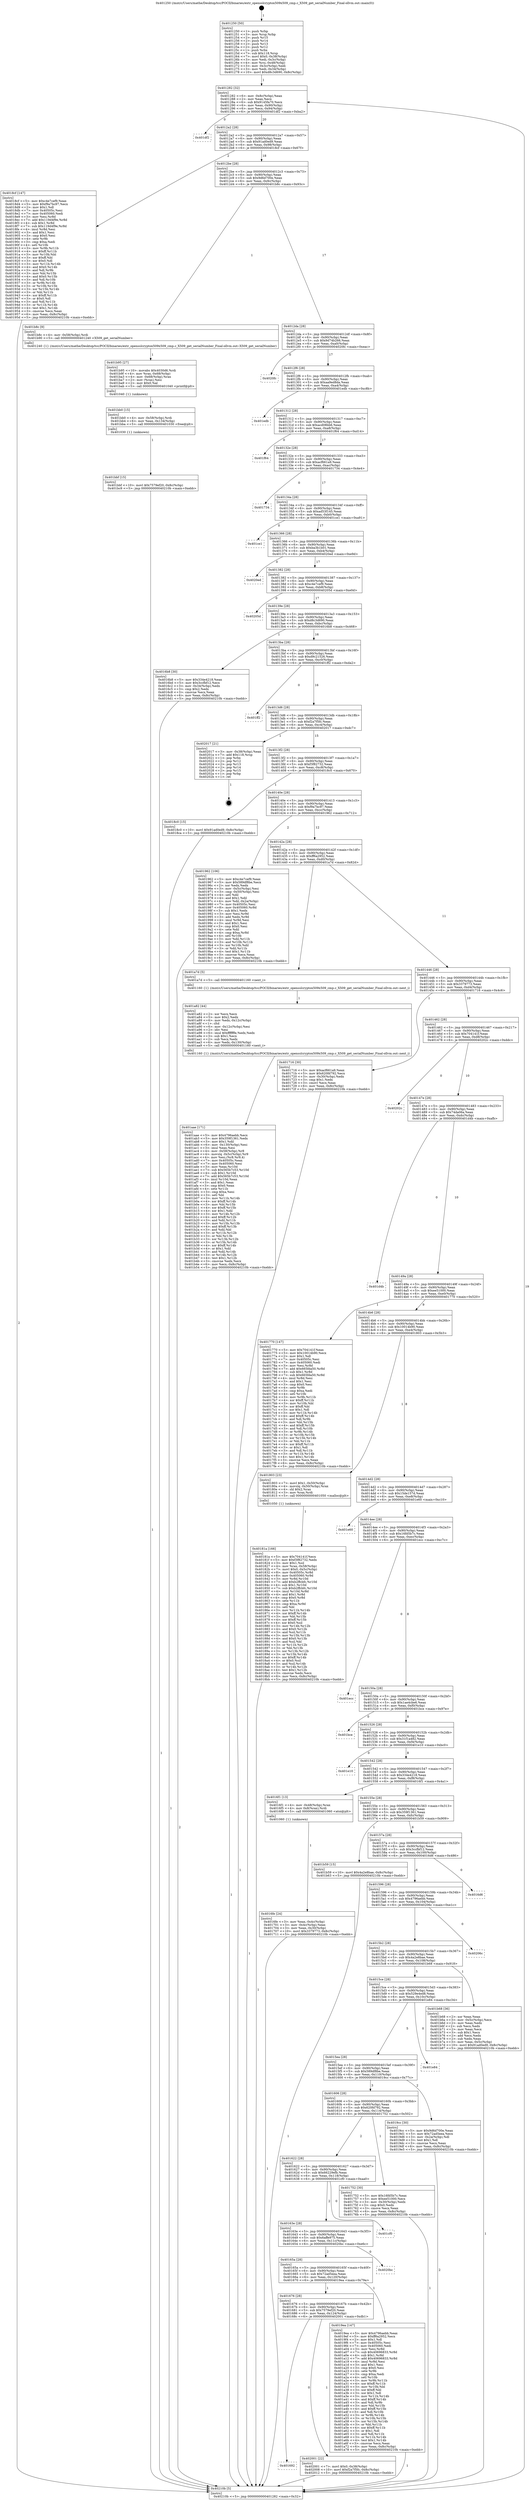digraph "0x401250" {
  label = "0x401250 (/mnt/c/Users/mathe/Desktop/tcc/POCII/binaries/extr_opensslcryptox509x509_cmp.c_X509_get_serialNumber_Final-ollvm.out::main(0))"
  labelloc = "t"
  node[shape=record]

  Entry [label="",width=0.3,height=0.3,shape=circle,fillcolor=black,style=filled]
  "0x401282" [label="{
     0x401282 [32]\l
     | [instrs]\l
     &nbsp;&nbsp;0x401282 \<+6\>: mov -0x8c(%rbp),%eax\l
     &nbsp;&nbsp;0x401288 \<+2\>: mov %eax,%ecx\l
     &nbsp;&nbsp;0x40128a \<+6\>: sub $0x9145fa70,%ecx\l
     &nbsp;&nbsp;0x401290 \<+6\>: mov %eax,-0x90(%rbp)\l
     &nbsp;&nbsp;0x401296 \<+6\>: mov %ecx,-0x94(%rbp)\l
     &nbsp;&nbsp;0x40129c \<+6\>: je 0000000000401df2 \<main+0xba2\>\l
  }"]
  "0x401df2" [label="{
     0x401df2\l
  }", style=dashed]
  "0x4012a2" [label="{
     0x4012a2 [28]\l
     | [instrs]\l
     &nbsp;&nbsp;0x4012a2 \<+5\>: jmp 00000000004012a7 \<main+0x57\>\l
     &nbsp;&nbsp;0x4012a7 \<+6\>: mov -0x90(%rbp),%eax\l
     &nbsp;&nbsp;0x4012ad \<+5\>: sub $0x91ad0ed9,%eax\l
     &nbsp;&nbsp;0x4012b2 \<+6\>: mov %eax,-0x98(%rbp)\l
     &nbsp;&nbsp;0x4012b8 \<+6\>: je 00000000004018cf \<main+0x67f\>\l
  }"]
  Exit [label="",width=0.3,height=0.3,shape=circle,fillcolor=black,style=filled,peripheries=2]
  "0x4018cf" [label="{
     0x4018cf [147]\l
     | [instrs]\l
     &nbsp;&nbsp;0x4018cf \<+5\>: mov $0xc4e7cef9,%eax\l
     &nbsp;&nbsp;0x4018d4 \<+5\>: mov $0xf9a7bc97,%ecx\l
     &nbsp;&nbsp;0x4018d9 \<+2\>: mov $0x1,%dl\l
     &nbsp;&nbsp;0x4018db \<+7\>: mov 0x40505c,%esi\l
     &nbsp;&nbsp;0x4018e2 \<+7\>: mov 0x405060,%edi\l
     &nbsp;&nbsp;0x4018e9 \<+3\>: mov %esi,%r8d\l
     &nbsp;&nbsp;0x4018ec \<+7\>: add $0x119d4f9e,%r8d\l
     &nbsp;&nbsp;0x4018f3 \<+4\>: sub $0x1,%r8d\l
     &nbsp;&nbsp;0x4018f7 \<+7\>: sub $0x119d4f9e,%r8d\l
     &nbsp;&nbsp;0x4018fe \<+4\>: imul %r8d,%esi\l
     &nbsp;&nbsp;0x401902 \<+3\>: and $0x1,%esi\l
     &nbsp;&nbsp;0x401905 \<+3\>: cmp $0x0,%esi\l
     &nbsp;&nbsp;0x401908 \<+4\>: sete %r9b\l
     &nbsp;&nbsp;0x40190c \<+3\>: cmp $0xa,%edi\l
     &nbsp;&nbsp;0x40190f \<+4\>: setl %r10b\l
     &nbsp;&nbsp;0x401913 \<+3\>: mov %r9b,%r11b\l
     &nbsp;&nbsp;0x401916 \<+4\>: xor $0xff,%r11b\l
     &nbsp;&nbsp;0x40191a \<+3\>: mov %r10b,%bl\l
     &nbsp;&nbsp;0x40191d \<+3\>: xor $0xff,%bl\l
     &nbsp;&nbsp;0x401920 \<+3\>: xor $0x0,%dl\l
     &nbsp;&nbsp;0x401923 \<+3\>: mov %r11b,%r14b\l
     &nbsp;&nbsp;0x401926 \<+4\>: and $0x0,%r14b\l
     &nbsp;&nbsp;0x40192a \<+3\>: and %dl,%r9b\l
     &nbsp;&nbsp;0x40192d \<+3\>: mov %bl,%r15b\l
     &nbsp;&nbsp;0x401930 \<+4\>: and $0x0,%r15b\l
     &nbsp;&nbsp;0x401934 \<+3\>: and %dl,%r10b\l
     &nbsp;&nbsp;0x401937 \<+3\>: or %r9b,%r14b\l
     &nbsp;&nbsp;0x40193a \<+3\>: or %r10b,%r15b\l
     &nbsp;&nbsp;0x40193d \<+3\>: xor %r15b,%r14b\l
     &nbsp;&nbsp;0x401940 \<+3\>: or %bl,%r11b\l
     &nbsp;&nbsp;0x401943 \<+4\>: xor $0xff,%r11b\l
     &nbsp;&nbsp;0x401947 \<+3\>: or $0x0,%dl\l
     &nbsp;&nbsp;0x40194a \<+3\>: and %dl,%r11b\l
     &nbsp;&nbsp;0x40194d \<+3\>: or %r11b,%r14b\l
     &nbsp;&nbsp;0x401950 \<+4\>: test $0x1,%r14b\l
     &nbsp;&nbsp;0x401954 \<+3\>: cmovne %ecx,%eax\l
     &nbsp;&nbsp;0x401957 \<+6\>: mov %eax,-0x8c(%rbp)\l
     &nbsp;&nbsp;0x40195d \<+5\>: jmp 000000000040210b \<main+0xebb\>\l
  }"]
  "0x4012be" [label="{
     0x4012be [28]\l
     | [instrs]\l
     &nbsp;&nbsp;0x4012be \<+5\>: jmp 00000000004012c3 \<main+0x73\>\l
     &nbsp;&nbsp;0x4012c3 \<+6\>: mov -0x90(%rbp),%eax\l
     &nbsp;&nbsp;0x4012c9 \<+5\>: sub $0x9d6d700e,%eax\l
     &nbsp;&nbsp;0x4012ce \<+6\>: mov %eax,-0x9c(%rbp)\l
     &nbsp;&nbsp;0x4012d4 \<+6\>: je 0000000000401b8c \<main+0x93c\>\l
  }"]
  "0x401692" [label="{
     0x401692\l
  }", style=dashed]
  "0x401b8c" [label="{
     0x401b8c [9]\l
     | [instrs]\l
     &nbsp;&nbsp;0x401b8c \<+4\>: mov -0x58(%rbp),%rdi\l
     &nbsp;&nbsp;0x401b90 \<+5\>: call 0000000000401240 \<X509_get_serialNumber\>\l
     | [calls]\l
     &nbsp;&nbsp;0x401240 \{1\} (/mnt/c/Users/mathe/Desktop/tcc/POCII/binaries/extr_opensslcryptox509x509_cmp.c_X509_get_serialNumber_Final-ollvm.out::X509_get_serialNumber)\l
  }"]
  "0x4012da" [label="{
     0x4012da [28]\l
     | [instrs]\l
     &nbsp;&nbsp;0x4012da \<+5\>: jmp 00000000004012df \<main+0x8f\>\l
     &nbsp;&nbsp;0x4012df \<+6\>: mov -0x90(%rbp),%eax\l
     &nbsp;&nbsp;0x4012e5 \<+5\>: sub $0x9d74b266,%eax\l
     &nbsp;&nbsp;0x4012ea \<+6\>: mov %eax,-0xa0(%rbp)\l
     &nbsp;&nbsp;0x4012f0 \<+6\>: je 00000000004020fc \<main+0xeac\>\l
  }"]
  "0x402001" [label="{
     0x402001 [22]\l
     | [instrs]\l
     &nbsp;&nbsp;0x402001 \<+7\>: movl $0x0,-0x38(%rbp)\l
     &nbsp;&nbsp;0x402008 \<+10\>: movl $0xf2a7f5fc,-0x8c(%rbp)\l
     &nbsp;&nbsp;0x402012 \<+5\>: jmp 000000000040210b \<main+0xebb\>\l
  }"]
  "0x4020fc" [label="{
     0x4020fc\l
  }", style=dashed]
  "0x4012f6" [label="{
     0x4012f6 [28]\l
     | [instrs]\l
     &nbsp;&nbsp;0x4012f6 \<+5\>: jmp 00000000004012fb \<main+0xab\>\l
     &nbsp;&nbsp;0x4012fb \<+6\>: mov -0x90(%rbp),%eax\l
     &nbsp;&nbsp;0x401301 \<+5\>: sub $0xaa9ed8da,%eax\l
     &nbsp;&nbsp;0x401306 \<+6\>: mov %eax,-0xa4(%rbp)\l
     &nbsp;&nbsp;0x40130c \<+6\>: je 0000000000401edb \<main+0xc8b\>\l
  }"]
  "0x401bbf" [label="{
     0x401bbf [15]\l
     | [instrs]\l
     &nbsp;&nbsp;0x401bbf \<+10\>: movl $0x7579ef20,-0x8c(%rbp)\l
     &nbsp;&nbsp;0x401bc9 \<+5\>: jmp 000000000040210b \<main+0xebb\>\l
  }"]
  "0x401edb" [label="{
     0x401edb\l
  }", style=dashed]
  "0x401312" [label="{
     0x401312 [28]\l
     | [instrs]\l
     &nbsp;&nbsp;0x401312 \<+5\>: jmp 0000000000401317 \<main+0xc7\>\l
     &nbsp;&nbsp;0x401317 \<+6\>: mov -0x90(%rbp),%eax\l
     &nbsp;&nbsp;0x40131d \<+5\>: sub $0xacd08bb6,%eax\l
     &nbsp;&nbsp;0x401322 \<+6\>: mov %eax,-0xa8(%rbp)\l
     &nbsp;&nbsp;0x401328 \<+6\>: je 0000000000401f64 \<main+0xd14\>\l
  }"]
  "0x401bb0" [label="{
     0x401bb0 [15]\l
     | [instrs]\l
     &nbsp;&nbsp;0x401bb0 \<+4\>: mov -0x58(%rbp),%rdi\l
     &nbsp;&nbsp;0x401bb4 \<+6\>: mov %eax,-0x134(%rbp)\l
     &nbsp;&nbsp;0x401bba \<+5\>: call 0000000000401030 \<free@plt\>\l
     | [calls]\l
     &nbsp;&nbsp;0x401030 \{1\} (unknown)\l
  }"]
  "0x401f64" [label="{
     0x401f64\l
  }", style=dashed]
  "0x40132e" [label="{
     0x40132e [28]\l
     | [instrs]\l
     &nbsp;&nbsp;0x40132e \<+5\>: jmp 0000000000401333 \<main+0xe3\>\l
     &nbsp;&nbsp;0x401333 \<+6\>: mov -0x90(%rbp),%eax\l
     &nbsp;&nbsp;0x401339 \<+5\>: sub $0xacf661a9,%eax\l
     &nbsp;&nbsp;0x40133e \<+6\>: mov %eax,-0xac(%rbp)\l
     &nbsp;&nbsp;0x401344 \<+6\>: je 0000000000401734 \<main+0x4e4\>\l
  }"]
  "0x401b95" [label="{
     0x401b95 [27]\l
     | [instrs]\l
     &nbsp;&nbsp;0x401b95 \<+10\>: movabs $0x4030d6,%rdi\l
     &nbsp;&nbsp;0x401b9f \<+4\>: mov %rax,-0x68(%rbp)\l
     &nbsp;&nbsp;0x401ba3 \<+4\>: mov -0x68(%rbp),%rax\l
     &nbsp;&nbsp;0x401ba7 \<+2\>: mov (%rax),%esi\l
     &nbsp;&nbsp;0x401ba9 \<+2\>: mov $0x0,%al\l
     &nbsp;&nbsp;0x401bab \<+5\>: call 0000000000401040 \<printf@plt\>\l
     | [calls]\l
     &nbsp;&nbsp;0x401040 \{1\} (unknown)\l
  }"]
  "0x401734" [label="{
     0x401734\l
  }", style=dashed]
  "0x40134a" [label="{
     0x40134a [28]\l
     | [instrs]\l
     &nbsp;&nbsp;0x40134a \<+5\>: jmp 000000000040134f \<main+0xff\>\l
     &nbsp;&nbsp;0x40134f \<+6\>: mov -0x90(%rbp),%eax\l
     &nbsp;&nbsp;0x401355 \<+5\>: sub $0xad53f145,%eax\l
     &nbsp;&nbsp;0x40135a \<+6\>: mov %eax,-0xb0(%rbp)\l
     &nbsp;&nbsp;0x401360 \<+6\>: je 0000000000401ce1 \<main+0xa91\>\l
  }"]
  "0x401aae" [label="{
     0x401aae [171]\l
     | [instrs]\l
     &nbsp;&nbsp;0x401aae \<+5\>: mov $0x4796aebb,%ecx\l
     &nbsp;&nbsp;0x401ab3 \<+5\>: mov $0x359f1361,%edx\l
     &nbsp;&nbsp;0x401ab8 \<+3\>: mov $0x1,%dil\l
     &nbsp;&nbsp;0x401abb \<+6\>: mov -0x130(%rbp),%esi\l
     &nbsp;&nbsp;0x401ac1 \<+3\>: imul %eax,%esi\l
     &nbsp;&nbsp;0x401ac4 \<+4\>: mov -0x58(%rbp),%r8\l
     &nbsp;&nbsp;0x401ac8 \<+4\>: movslq -0x5c(%rbp),%r9\l
     &nbsp;&nbsp;0x401acc \<+4\>: mov %esi,(%r8,%r9,4)\l
     &nbsp;&nbsp;0x401ad0 \<+7\>: mov 0x40505c,%eax\l
     &nbsp;&nbsp;0x401ad7 \<+7\>: mov 0x405060,%esi\l
     &nbsp;&nbsp;0x401ade \<+3\>: mov %eax,%r10d\l
     &nbsp;&nbsp;0x401ae1 \<+7\>: sub $0x565b7c53,%r10d\l
     &nbsp;&nbsp;0x401ae8 \<+4\>: sub $0x1,%r10d\l
     &nbsp;&nbsp;0x401aec \<+7\>: add $0x565b7c53,%r10d\l
     &nbsp;&nbsp;0x401af3 \<+4\>: imul %r10d,%eax\l
     &nbsp;&nbsp;0x401af7 \<+3\>: and $0x1,%eax\l
     &nbsp;&nbsp;0x401afa \<+3\>: cmp $0x0,%eax\l
     &nbsp;&nbsp;0x401afd \<+4\>: sete %r11b\l
     &nbsp;&nbsp;0x401b01 \<+3\>: cmp $0xa,%esi\l
     &nbsp;&nbsp;0x401b04 \<+3\>: setl %bl\l
     &nbsp;&nbsp;0x401b07 \<+3\>: mov %r11b,%r14b\l
     &nbsp;&nbsp;0x401b0a \<+4\>: xor $0xff,%r14b\l
     &nbsp;&nbsp;0x401b0e \<+3\>: mov %bl,%r15b\l
     &nbsp;&nbsp;0x401b11 \<+4\>: xor $0xff,%r15b\l
     &nbsp;&nbsp;0x401b15 \<+4\>: xor $0x1,%dil\l
     &nbsp;&nbsp;0x401b19 \<+3\>: mov %r14b,%r12b\l
     &nbsp;&nbsp;0x401b1c \<+4\>: and $0xff,%r12b\l
     &nbsp;&nbsp;0x401b20 \<+3\>: and %dil,%r11b\l
     &nbsp;&nbsp;0x401b23 \<+3\>: mov %r15b,%r13b\l
     &nbsp;&nbsp;0x401b26 \<+4\>: and $0xff,%r13b\l
     &nbsp;&nbsp;0x401b2a \<+3\>: and %dil,%bl\l
     &nbsp;&nbsp;0x401b2d \<+3\>: or %r11b,%r12b\l
     &nbsp;&nbsp;0x401b30 \<+3\>: or %bl,%r13b\l
     &nbsp;&nbsp;0x401b33 \<+3\>: xor %r13b,%r12b\l
     &nbsp;&nbsp;0x401b36 \<+3\>: or %r15b,%r14b\l
     &nbsp;&nbsp;0x401b39 \<+4\>: xor $0xff,%r14b\l
     &nbsp;&nbsp;0x401b3d \<+4\>: or $0x1,%dil\l
     &nbsp;&nbsp;0x401b41 \<+3\>: and %dil,%r14b\l
     &nbsp;&nbsp;0x401b44 \<+3\>: or %r14b,%r12b\l
     &nbsp;&nbsp;0x401b47 \<+4\>: test $0x1,%r12b\l
     &nbsp;&nbsp;0x401b4b \<+3\>: cmovne %edx,%ecx\l
     &nbsp;&nbsp;0x401b4e \<+6\>: mov %ecx,-0x8c(%rbp)\l
     &nbsp;&nbsp;0x401b54 \<+5\>: jmp 000000000040210b \<main+0xebb\>\l
  }"]
  "0x401ce1" [label="{
     0x401ce1\l
  }", style=dashed]
  "0x401366" [label="{
     0x401366 [28]\l
     | [instrs]\l
     &nbsp;&nbsp;0x401366 \<+5\>: jmp 000000000040136b \<main+0x11b\>\l
     &nbsp;&nbsp;0x40136b \<+6\>: mov -0x90(%rbp),%eax\l
     &nbsp;&nbsp;0x401371 \<+5\>: sub $0xba3b1b01,%eax\l
     &nbsp;&nbsp;0x401376 \<+6\>: mov %eax,-0xb4(%rbp)\l
     &nbsp;&nbsp;0x40137c \<+6\>: je 00000000004020ed \<main+0xe9d\>\l
  }"]
  "0x401a82" [label="{
     0x401a82 [44]\l
     | [instrs]\l
     &nbsp;&nbsp;0x401a82 \<+2\>: xor %ecx,%ecx\l
     &nbsp;&nbsp;0x401a84 \<+5\>: mov $0x2,%edx\l
     &nbsp;&nbsp;0x401a89 \<+6\>: mov %edx,-0x12c(%rbp)\l
     &nbsp;&nbsp;0x401a8f \<+1\>: cltd\l
     &nbsp;&nbsp;0x401a90 \<+6\>: mov -0x12c(%rbp),%esi\l
     &nbsp;&nbsp;0x401a96 \<+2\>: idiv %esi\l
     &nbsp;&nbsp;0x401a98 \<+6\>: imul $0xfffffffe,%edx,%edx\l
     &nbsp;&nbsp;0x401a9e \<+3\>: sub $0x1,%ecx\l
     &nbsp;&nbsp;0x401aa1 \<+2\>: sub %ecx,%edx\l
     &nbsp;&nbsp;0x401aa3 \<+6\>: mov %edx,-0x130(%rbp)\l
     &nbsp;&nbsp;0x401aa9 \<+5\>: call 0000000000401160 \<next_i\>\l
     | [calls]\l
     &nbsp;&nbsp;0x401160 \{1\} (/mnt/c/Users/mathe/Desktop/tcc/POCII/binaries/extr_opensslcryptox509x509_cmp.c_X509_get_serialNumber_Final-ollvm.out::next_i)\l
  }"]
  "0x4020ed" [label="{
     0x4020ed\l
  }", style=dashed]
  "0x401382" [label="{
     0x401382 [28]\l
     | [instrs]\l
     &nbsp;&nbsp;0x401382 \<+5\>: jmp 0000000000401387 \<main+0x137\>\l
     &nbsp;&nbsp;0x401387 \<+6\>: mov -0x90(%rbp),%eax\l
     &nbsp;&nbsp;0x40138d \<+5\>: sub $0xc4e7cef9,%eax\l
     &nbsp;&nbsp;0x401392 \<+6\>: mov %eax,-0xb8(%rbp)\l
     &nbsp;&nbsp;0x401398 \<+6\>: je 000000000040205d \<main+0xe0d\>\l
  }"]
  "0x401676" [label="{
     0x401676 [28]\l
     | [instrs]\l
     &nbsp;&nbsp;0x401676 \<+5\>: jmp 000000000040167b \<main+0x42b\>\l
     &nbsp;&nbsp;0x40167b \<+6\>: mov -0x90(%rbp),%eax\l
     &nbsp;&nbsp;0x401681 \<+5\>: sub $0x7579ef20,%eax\l
     &nbsp;&nbsp;0x401686 \<+6\>: mov %eax,-0x124(%rbp)\l
     &nbsp;&nbsp;0x40168c \<+6\>: je 0000000000402001 \<main+0xdb1\>\l
  }"]
  "0x40205d" [label="{
     0x40205d\l
  }", style=dashed]
  "0x40139e" [label="{
     0x40139e [28]\l
     | [instrs]\l
     &nbsp;&nbsp;0x40139e \<+5\>: jmp 00000000004013a3 \<main+0x153\>\l
     &nbsp;&nbsp;0x4013a3 \<+6\>: mov -0x90(%rbp),%eax\l
     &nbsp;&nbsp;0x4013a9 \<+5\>: sub $0xd8c3d690,%eax\l
     &nbsp;&nbsp;0x4013ae \<+6\>: mov %eax,-0xbc(%rbp)\l
     &nbsp;&nbsp;0x4013b4 \<+6\>: je 00000000004016b8 \<main+0x468\>\l
  }"]
  "0x4019ea" [label="{
     0x4019ea [147]\l
     | [instrs]\l
     &nbsp;&nbsp;0x4019ea \<+5\>: mov $0x4796aebb,%eax\l
     &nbsp;&nbsp;0x4019ef \<+5\>: mov $0xff6a2952,%ecx\l
     &nbsp;&nbsp;0x4019f4 \<+2\>: mov $0x1,%dl\l
     &nbsp;&nbsp;0x4019f6 \<+7\>: mov 0x40505c,%esi\l
     &nbsp;&nbsp;0x4019fd \<+7\>: mov 0x405060,%edi\l
     &nbsp;&nbsp;0x401a04 \<+3\>: mov %esi,%r8d\l
     &nbsp;&nbsp;0x401a07 \<+7\>: sub $0x40696833,%r8d\l
     &nbsp;&nbsp;0x401a0e \<+4\>: sub $0x1,%r8d\l
     &nbsp;&nbsp;0x401a12 \<+7\>: add $0x40696833,%r8d\l
     &nbsp;&nbsp;0x401a19 \<+4\>: imul %r8d,%esi\l
     &nbsp;&nbsp;0x401a1d \<+3\>: and $0x1,%esi\l
     &nbsp;&nbsp;0x401a20 \<+3\>: cmp $0x0,%esi\l
     &nbsp;&nbsp;0x401a23 \<+4\>: sete %r9b\l
     &nbsp;&nbsp;0x401a27 \<+3\>: cmp $0xa,%edi\l
     &nbsp;&nbsp;0x401a2a \<+4\>: setl %r10b\l
     &nbsp;&nbsp;0x401a2e \<+3\>: mov %r9b,%r11b\l
     &nbsp;&nbsp;0x401a31 \<+4\>: xor $0xff,%r11b\l
     &nbsp;&nbsp;0x401a35 \<+3\>: mov %r10b,%bl\l
     &nbsp;&nbsp;0x401a38 \<+3\>: xor $0xff,%bl\l
     &nbsp;&nbsp;0x401a3b \<+3\>: xor $0x1,%dl\l
     &nbsp;&nbsp;0x401a3e \<+3\>: mov %r11b,%r14b\l
     &nbsp;&nbsp;0x401a41 \<+4\>: and $0xff,%r14b\l
     &nbsp;&nbsp;0x401a45 \<+3\>: and %dl,%r9b\l
     &nbsp;&nbsp;0x401a48 \<+3\>: mov %bl,%r15b\l
     &nbsp;&nbsp;0x401a4b \<+4\>: and $0xff,%r15b\l
     &nbsp;&nbsp;0x401a4f \<+3\>: and %dl,%r10b\l
     &nbsp;&nbsp;0x401a52 \<+3\>: or %r9b,%r14b\l
     &nbsp;&nbsp;0x401a55 \<+3\>: or %r10b,%r15b\l
     &nbsp;&nbsp;0x401a58 \<+3\>: xor %r15b,%r14b\l
     &nbsp;&nbsp;0x401a5b \<+3\>: or %bl,%r11b\l
     &nbsp;&nbsp;0x401a5e \<+4\>: xor $0xff,%r11b\l
     &nbsp;&nbsp;0x401a62 \<+3\>: or $0x1,%dl\l
     &nbsp;&nbsp;0x401a65 \<+3\>: and %dl,%r11b\l
     &nbsp;&nbsp;0x401a68 \<+3\>: or %r11b,%r14b\l
     &nbsp;&nbsp;0x401a6b \<+4\>: test $0x1,%r14b\l
     &nbsp;&nbsp;0x401a6f \<+3\>: cmovne %ecx,%eax\l
     &nbsp;&nbsp;0x401a72 \<+6\>: mov %eax,-0x8c(%rbp)\l
     &nbsp;&nbsp;0x401a78 \<+5\>: jmp 000000000040210b \<main+0xebb\>\l
  }"]
  "0x4016b8" [label="{
     0x4016b8 [30]\l
     | [instrs]\l
     &nbsp;&nbsp;0x4016b8 \<+5\>: mov $0x334e4218,%eax\l
     &nbsp;&nbsp;0x4016bd \<+5\>: mov $0x3ccfbf12,%ecx\l
     &nbsp;&nbsp;0x4016c2 \<+3\>: mov -0x34(%rbp),%edx\l
     &nbsp;&nbsp;0x4016c5 \<+3\>: cmp $0x2,%edx\l
     &nbsp;&nbsp;0x4016c8 \<+3\>: cmovne %ecx,%eax\l
     &nbsp;&nbsp;0x4016cb \<+6\>: mov %eax,-0x8c(%rbp)\l
     &nbsp;&nbsp;0x4016d1 \<+5\>: jmp 000000000040210b \<main+0xebb\>\l
  }"]
  "0x4013ba" [label="{
     0x4013ba [28]\l
     | [instrs]\l
     &nbsp;&nbsp;0x4013ba \<+5\>: jmp 00000000004013bf \<main+0x16f\>\l
     &nbsp;&nbsp;0x4013bf \<+6\>: mov -0x90(%rbp),%eax\l
     &nbsp;&nbsp;0x4013c5 \<+5\>: sub $0xd9c21526,%eax\l
     &nbsp;&nbsp;0x4013ca \<+6\>: mov %eax,-0xc0(%rbp)\l
     &nbsp;&nbsp;0x4013d0 \<+6\>: je 0000000000401ff2 \<main+0xda2\>\l
  }"]
  "0x40210b" [label="{
     0x40210b [5]\l
     | [instrs]\l
     &nbsp;&nbsp;0x40210b \<+5\>: jmp 0000000000401282 \<main+0x32\>\l
  }"]
  "0x401250" [label="{
     0x401250 [50]\l
     | [instrs]\l
     &nbsp;&nbsp;0x401250 \<+1\>: push %rbp\l
     &nbsp;&nbsp;0x401251 \<+3\>: mov %rsp,%rbp\l
     &nbsp;&nbsp;0x401254 \<+2\>: push %r15\l
     &nbsp;&nbsp;0x401256 \<+2\>: push %r14\l
     &nbsp;&nbsp;0x401258 \<+2\>: push %r13\l
     &nbsp;&nbsp;0x40125a \<+2\>: push %r12\l
     &nbsp;&nbsp;0x40125c \<+1\>: push %rbx\l
     &nbsp;&nbsp;0x40125d \<+7\>: sub $0x118,%rsp\l
     &nbsp;&nbsp;0x401264 \<+7\>: movl $0x0,-0x38(%rbp)\l
     &nbsp;&nbsp;0x40126b \<+3\>: mov %edi,-0x3c(%rbp)\l
     &nbsp;&nbsp;0x40126e \<+4\>: mov %rsi,-0x48(%rbp)\l
     &nbsp;&nbsp;0x401272 \<+3\>: mov -0x3c(%rbp),%edi\l
     &nbsp;&nbsp;0x401275 \<+3\>: mov %edi,-0x34(%rbp)\l
     &nbsp;&nbsp;0x401278 \<+10\>: movl $0xd8c3d690,-0x8c(%rbp)\l
  }"]
  "0x40165a" [label="{
     0x40165a [28]\l
     | [instrs]\l
     &nbsp;&nbsp;0x40165a \<+5\>: jmp 000000000040165f \<main+0x40f\>\l
     &nbsp;&nbsp;0x40165f \<+6\>: mov -0x90(%rbp),%eax\l
     &nbsp;&nbsp;0x401665 \<+5\>: sub $0x72ad5eea,%eax\l
     &nbsp;&nbsp;0x40166a \<+6\>: mov %eax,-0x120(%rbp)\l
     &nbsp;&nbsp;0x401670 \<+6\>: je 00000000004019ea \<main+0x79a\>\l
  }"]
  "0x401ff2" [label="{
     0x401ff2\l
  }", style=dashed]
  "0x4013d6" [label="{
     0x4013d6 [28]\l
     | [instrs]\l
     &nbsp;&nbsp;0x4013d6 \<+5\>: jmp 00000000004013db \<main+0x18b\>\l
     &nbsp;&nbsp;0x4013db \<+6\>: mov -0x90(%rbp),%eax\l
     &nbsp;&nbsp;0x4013e1 \<+5\>: sub $0xf2a7f5fc,%eax\l
     &nbsp;&nbsp;0x4013e6 \<+6\>: mov %eax,-0xc4(%rbp)\l
     &nbsp;&nbsp;0x4013ec \<+6\>: je 0000000000402017 \<main+0xdc7\>\l
  }"]
  "0x4020bc" [label="{
     0x4020bc\l
  }", style=dashed]
  "0x402017" [label="{
     0x402017 [21]\l
     | [instrs]\l
     &nbsp;&nbsp;0x402017 \<+3\>: mov -0x38(%rbp),%eax\l
     &nbsp;&nbsp;0x40201a \<+7\>: add $0x118,%rsp\l
     &nbsp;&nbsp;0x402021 \<+1\>: pop %rbx\l
     &nbsp;&nbsp;0x402022 \<+2\>: pop %r12\l
     &nbsp;&nbsp;0x402024 \<+2\>: pop %r13\l
     &nbsp;&nbsp;0x402026 \<+2\>: pop %r14\l
     &nbsp;&nbsp;0x402028 \<+2\>: pop %r15\l
     &nbsp;&nbsp;0x40202a \<+1\>: pop %rbp\l
     &nbsp;&nbsp;0x40202b \<+1\>: ret\l
  }"]
  "0x4013f2" [label="{
     0x4013f2 [28]\l
     | [instrs]\l
     &nbsp;&nbsp;0x4013f2 \<+5\>: jmp 00000000004013f7 \<main+0x1a7\>\l
     &nbsp;&nbsp;0x4013f7 \<+6\>: mov -0x90(%rbp),%eax\l
     &nbsp;&nbsp;0x4013fd \<+5\>: sub $0xf3f82732,%eax\l
     &nbsp;&nbsp;0x401402 \<+6\>: mov %eax,-0xc8(%rbp)\l
     &nbsp;&nbsp;0x401408 \<+6\>: je 00000000004018c0 \<main+0x670\>\l
  }"]
  "0x40163e" [label="{
     0x40163e [28]\l
     | [instrs]\l
     &nbsp;&nbsp;0x40163e \<+5\>: jmp 0000000000401643 \<main+0x3f3\>\l
     &nbsp;&nbsp;0x401643 \<+6\>: mov -0x90(%rbp),%eax\l
     &nbsp;&nbsp;0x401649 \<+5\>: sub $0x6affe975,%eax\l
     &nbsp;&nbsp;0x40164e \<+6\>: mov %eax,-0x11c(%rbp)\l
     &nbsp;&nbsp;0x401654 \<+6\>: je 00000000004020bc \<main+0xe6c\>\l
  }"]
  "0x4018c0" [label="{
     0x4018c0 [15]\l
     | [instrs]\l
     &nbsp;&nbsp;0x4018c0 \<+10\>: movl $0x91ad0ed9,-0x8c(%rbp)\l
     &nbsp;&nbsp;0x4018ca \<+5\>: jmp 000000000040210b \<main+0xebb\>\l
  }"]
  "0x40140e" [label="{
     0x40140e [28]\l
     | [instrs]\l
     &nbsp;&nbsp;0x40140e \<+5\>: jmp 0000000000401413 \<main+0x1c3\>\l
     &nbsp;&nbsp;0x401413 \<+6\>: mov -0x90(%rbp),%eax\l
     &nbsp;&nbsp;0x401419 \<+5\>: sub $0xf9a7bc97,%eax\l
     &nbsp;&nbsp;0x40141e \<+6\>: mov %eax,-0xcc(%rbp)\l
     &nbsp;&nbsp;0x401424 \<+6\>: je 0000000000401962 \<main+0x712\>\l
  }"]
  "0x401cf0" [label="{
     0x401cf0\l
  }", style=dashed]
  "0x401962" [label="{
     0x401962 [106]\l
     | [instrs]\l
     &nbsp;&nbsp;0x401962 \<+5\>: mov $0xc4e7cef9,%eax\l
     &nbsp;&nbsp;0x401967 \<+5\>: mov $0x589df8be,%ecx\l
     &nbsp;&nbsp;0x40196c \<+2\>: xor %edx,%edx\l
     &nbsp;&nbsp;0x40196e \<+3\>: mov -0x5c(%rbp),%esi\l
     &nbsp;&nbsp;0x401971 \<+3\>: cmp -0x50(%rbp),%esi\l
     &nbsp;&nbsp;0x401974 \<+4\>: setl %dil\l
     &nbsp;&nbsp;0x401978 \<+4\>: and $0x1,%dil\l
     &nbsp;&nbsp;0x40197c \<+4\>: mov %dil,-0x2a(%rbp)\l
     &nbsp;&nbsp;0x401980 \<+7\>: mov 0x40505c,%esi\l
     &nbsp;&nbsp;0x401987 \<+8\>: mov 0x405060,%r8d\l
     &nbsp;&nbsp;0x40198f \<+3\>: sub $0x1,%edx\l
     &nbsp;&nbsp;0x401992 \<+3\>: mov %esi,%r9d\l
     &nbsp;&nbsp;0x401995 \<+3\>: add %edx,%r9d\l
     &nbsp;&nbsp;0x401998 \<+4\>: imul %r9d,%esi\l
     &nbsp;&nbsp;0x40199c \<+3\>: and $0x1,%esi\l
     &nbsp;&nbsp;0x40199f \<+3\>: cmp $0x0,%esi\l
     &nbsp;&nbsp;0x4019a2 \<+4\>: sete %dil\l
     &nbsp;&nbsp;0x4019a6 \<+4\>: cmp $0xa,%r8d\l
     &nbsp;&nbsp;0x4019aa \<+4\>: setl %r10b\l
     &nbsp;&nbsp;0x4019ae \<+3\>: mov %dil,%r11b\l
     &nbsp;&nbsp;0x4019b1 \<+3\>: and %r10b,%r11b\l
     &nbsp;&nbsp;0x4019b4 \<+3\>: xor %r10b,%dil\l
     &nbsp;&nbsp;0x4019b7 \<+3\>: or %dil,%r11b\l
     &nbsp;&nbsp;0x4019ba \<+4\>: test $0x1,%r11b\l
     &nbsp;&nbsp;0x4019be \<+3\>: cmovne %ecx,%eax\l
     &nbsp;&nbsp;0x4019c1 \<+6\>: mov %eax,-0x8c(%rbp)\l
     &nbsp;&nbsp;0x4019c7 \<+5\>: jmp 000000000040210b \<main+0xebb\>\l
  }"]
  "0x40142a" [label="{
     0x40142a [28]\l
     | [instrs]\l
     &nbsp;&nbsp;0x40142a \<+5\>: jmp 000000000040142f \<main+0x1df\>\l
     &nbsp;&nbsp;0x40142f \<+6\>: mov -0x90(%rbp),%eax\l
     &nbsp;&nbsp;0x401435 \<+5\>: sub $0xff6a2952,%eax\l
     &nbsp;&nbsp;0x40143a \<+6\>: mov %eax,-0xd0(%rbp)\l
     &nbsp;&nbsp;0x401440 \<+6\>: je 0000000000401a7d \<main+0x82d\>\l
  }"]
  "0x40181a" [label="{
     0x40181a [166]\l
     | [instrs]\l
     &nbsp;&nbsp;0x40181a \<+5\>: mov $0x704141f,%ecx\l
     &nbsp;&nbsp;0x40181f \<+5\>: mov $0xf3f82732,%edx\l
     &nbsp;&nbsp;0x401824 \<+3\>: mov $0x1,%sil\l
     &nbsp;&nbsp;0x401827 \<+4\>: mov %rax,-0x58(%rbp)\l
     &nbsp;&nbsp;0x40182b \<+7\>: movl $0x0,-0x5c(%rbp)\l
     &nbsp;&nbsp;0x401832 \<+8\>: mov 0x40505c,%r8d\l
     &nbsp;&nbsp;0x40183a \<+8\>: mov 0x405060,%r9d\l
     &nbsp;&nbsp;0x401842 \<+3\>: mov %r8d,%r10d\l
     &nbsp;&nbsp;0x401845 \<+7\>: add $0xb2ffcbfc,%r10d\l
     &nbsp;&nbsp;0x40184c \<+4\>: sub $0x1,%r10d\l
     &nbsp;&nbsp;0x401850 \<+7\>: sub $0xb2ffcbfc,%r10d\l
     &nbsp;&nbsp;0x401857 \<+4\>: imul %r10d,%r8d\l
     &nbsp;&nbsp;0x40185b \<+4\>: and $0x1,%r8d\l
     &nbsp;&nbsp;0x40185f \<+4\>: cmp $0x0,%r8d\l
     &nbsp;&nbsp;0x401863 \<+4\>: sete %r11b\l
     &nbsp;&nbsp;0x401867 \<+4\>: cmp $0xa,%r9d\l
     &nbsp;&nbsp;0x40186b \<+3\>: setl %bl\l
     &nbsp;&nbsp;0x40186e \<+3\>: mov %r11b,%r14b\l
     &nbsp;&nbsp;0x401871 \<+4\>: xor $0xff,%r14b\l
     &nbsp;&nbsp;0x401875 \<+3\>: mov %bl,%r15b\l
     &nbsp;&nbsp;0x401878 \<+4\>: xor $0xff,%r15b\l
     &nbsp;&nbsp;0x40187c \<+4\>: xor $0x0,%sil\l
     &nbsp;&nbsp;0x401880 \<+3\>: mov %r14b,%r12b\l
     &nbsp;&nbsp;0x401883 \<+4\>: and $0x0,%r12b\l
     &nbsp;&nbsp;0x401887 \<+3\>: and %sil,%r11b\l
     &nbsp;&nbsp;0x40188a \<+3\>: mov %r15b,%r13b\l
     &nbsp;&nbsp;0x40188d \<+4\>: and $0x0,%r13b\l
     &nbsp;&nbsp;0x401891 \<+3\>: and %sil,%bl\l
     &nbsp;&nbsp;0x401894 \<+3\>: or %r11b,%r12b\l
     &nbsp;&nbsp;0x401897 \<+3\>: or %bl,%r13b\l
     &nbsp;&nbsp;0x40189a \<+3\>: xor %r13b,%r12b\l
     &nbsp;&nbsp;0x40189d \<+3\>: or %r15b,%r14b\l
     &nbsp;&nbsp;0x4018a0 \<+4\>: xor $0xff,%r14b\l
     &nbsp;&nbsp;0x4018a4 \<+4\>: or $0x0,%sil\l
     &nbsp;&nbsp;0x4018a8 \<+3\>: and %sil,%r14b\l
     &nbsp;&nbsp;0x4018ab \<+3\>: or %r14b,%r12b\l
     &nbsp;&nbsp;0x4018ae \<+4\>: test $0x1,%r12b\l
     &nbsp;&nbsp;0x4018b2 \<+3\>: cmovne %edx,%ecx\l
     &nbsp;&nbsp;0x4018b5 \<+6\>: mov %ecx,-0x8c(%rbp)\l
     &nbsp;&nbsp;0x4018bb \<+5\>: jmp 000000000040210b \<main+0xebb\>\l
  }"]
  "0x401a7d" [label="{
     0x401a7d [5]\l
     | [instrs]\l
     &nbsp;&nbsp;0x401a7d \<+5\>: call 0000000000401160 \<next_i\>\l
     | [calls]\l
     &nbsp;&nbsp;0x401160 \{1\} (/mnt/c/Users/mathe/Desktop/tcc/POCII/binaries/extr_opensslcryptox509x509_cmp.c_X509_get_serialNumber_Final-ollvm.out::next_i)\l
  }"]
  "0x401446" [label="{
     0x401446 [28]\l
     | [instrs]\l
     &nbsp;&nbsp;0x401446 \<+5\>: jmp 000000000040144b \<main+0x1fb\>\l
     &nbsp;&nbsp;0x40144b \<+6\>: mov -0x90(%rbp),%eax\l
     &nbsp;&nbsp;0x401451 \<+5\>: sub $0x3379773,%eax\l
     &nbsp;&nbsp;0x401456 \<+6\>: mov %eax,-0xd4(%rbp)\l
     &nbsp;&nbsp;0x40145c \<+6\>: je 0000000000401716 \<main+0x4c6\>\l
  }"]
  "0x401622" [label="{
     0x401622 [28]\l
     | [instrs]\l
     &nbsp;&nbsp;0x401622 \<+5\>: jmp 0000000000401627 \<main+0x3d7\>\l
     &nbsp;&nbsp;0x401627 \<+6\>: mov -0x90(%rbp),%eax\l
     &nbsp;&nbsp;0x40162d \<+5\>: sub $0x66229efb,%eax\l
     &nbsp;&nbsp;0x401632 \<+6\>: mov %eax,-0x118(%rbp)\l
     &nbsp;&nbsp;0x401638 \<+6\>: je 0000000000401cf0 \<main+0xaa0\>\l
  }"]
  "0x401716" [label="{
     0x401716 [30]\l
     | [instrs]\l
     &nbsp;&nbsp;0x401716 \<+5\>: mov $0xacf661a9,%eax\l
     &nbsp;&nbsp;0x40171b \<+5\>: mov $0x620fd792,%ecx\l
     &nbsp;&nbsp;0x401720 \<+3\>: mov -0x30(%rbp),%edx\l
     &nbsp;&nbsp;0x401723 \<+3\>: cmp $0x1,%edx\l
     &nbsp;&nbsp;0x401726 \<+3\>: cmovl %ecx,%eax\l
     &nbsp;&nbsp;0x401729 \<+6\>: mov %eax,-0x8c(%rbp)\l
     &nbsp;&nbsp;0x40172f \<+5\>: jmp 000000000040210b \<main+0xebb\>\l
  }"]
  "0x401462" [label="{
     0x401462 [28]\l
     | [instrs]\l
     &nbsp;&nbsp;0x401462 \<+5\>: jmp 0000000000401467 \<main+0x217\>\l
     &nbsp;&nbsp;0x401467 \<+6\>: mov -0x90(%rbp),%eax\l
     &nbsp;&nbsp;0x40146d \<+5\>: sub $0x704141f,%eax\l
     &nbsp;&nbsp;0x401472 \<+6\>: mov %eax,-0xd8(%rbp)\l
     &nbsp;&nbsp;0x401478 \<+6\>: je 000000000040202c \<main+0xddc\>\l
  }"]
  "0x401752" [label="{
     0x401752 [30]\l
     | [instrs]\l
     &nbsp;&nbsp;0x401752 \<+5\>: mov $0x16fd5b7c,%eax\l
     &nbsp;&nbsp;0x401757 \<+5\>: mov $0xee51000,%ecx\l
     &nbsp;&nbsp;0x40175c \<+3\>: mov -0x30(%rbp),%edx\l
     &nbsp;&nbsp;0x40175f \<+3\>: cmp $0x0,%edx\l
     &nbsp;&nbsp;0x401762 \<+3\>: cmove %ecx,%eax\l
     &nbsp;&nbsp;0x401765 \<+6\>: mov %eax,-0x8c(%rbp)\l
     &nbsp;&nbsp;0x40176b \<+5\>: jmp 000000000040210b \<main+0xebb\>\l
  }"]
  "0x40202c" [label="{
     0x40202c\l
  }", style=dashed]
  "0x40147e" [label="{
     0x40147e [28]\l
     | [instrs]\l
     &nbsp;&nbsp;0x40147e \<+5\>: jmp 0000000000401483 \<main+0x233\>\l
     &nbsp;&nbsp;0x401483 \<+6\>: mov -0x90(%rbp),%eax\l
     &nbsp;&nbsp;0x401489 \<+5\>: sub $0x74da06a,%eax\l
     &nbsp;&nbsp;0x40148e \<+6\>: mov %eax,-0xdc(%rbp)\l
     &nbsp;&nbsp;0x401494 \<+6\>: je 0000000000401d4b \<main+0xafb\>\l
  }"]
  "0x401606" [label="{
     0x401606 [28]\l
     | [instrs]\l
     &nbsp;&nbsp;0x401606 \<+5\>: jmp 000000000040160b \<main+0x3bb\>\l
     &nbsp;&nbsp;0x40160b \<+6\>: mov -0x90(%rbp),%eax\l
     &nbsp;&nbsp;0x401611 \<+5\>: sub $0x620fd792,%eax\l
     &nbsp;&nbsp;0x401616 \<+6\>: mov %eax,-0x114(%rbp)\l
     &nbsp;&nbsp;0x40161c \<+6\>: je 0000000000401752 \<main+0x502\>\l
  }"]
  "0x401d4b" [label="{
     0x401d4b\l
  }", style=dashed]
  "0x40149a" [label="{
     0x40149a [28]\l
     | [instrs]\l
     &nbsp;&nbsp;0x40149a \<+5\>: jmp 000000000040149f \<main+0x24f\>\l
     &nbsp;&nbsp;0x40149f \<+6\>: mov -0x90(%rbp),%eax\l
     &nbsp;&nbsp;0x4014a5 \<+5\>: sub $0xee51000,%eax\l
     &nbsp;&nbsp;0x4014aa \<+6\>: mov %eax,-0xe0(%rbp)\l
     &nbsp;&nbsp;0x4014b0 \<+6\>: je 0000000000401770 \<main+0x520\>\l
  }"]
  "0x4019cc" [label="{
     0x4019cc [30]\l
     | [instrs]\l
     &nbsp;&nbsp;0x4019cc \<+5\>: mov $0x9d6d700e,%eax\l
     &nbsp;&nbsp;0x4019d1 \<+5\>: mov $0x72ad5eea,%ecx\l
     &nbsp;&nbsp;0x4019d6 \<+3\>: mov -0x2a(%rbp),%dl\l
     &nbsp;&nbsp;0x4019d9 \<+3\>: test $0x1,%dl\l
     &nbsp;&nbsp;0x4019dc \<+3\>: cmovne %ecx,%eax\l
     &nbsp;&nbsp;0x4019df \<+6\>: mov %eax,-0x8c(%rbp)\l
     &nbsp;&nbsp;0x4019e5 \<+5\>: jmp 000000000040210b \<main+0xebb\>\l
  }"]
  "0x401770" [label="{
     0x401770 [147]\l
     | [instrs]\l
     &nbsp;&nbsp;0x401770 \<+5\>: mov $0x704141f,%eax\l
     &nbsp;&nbsp;0x401775 \<+5\>: mov $0x10014b90,%ecx\l
     &nbsp;&nbsp;0x40177a \<+2\>: mov $0x1,%dl\l
     &nbsp;&nbsp;0x40177c \<+7\>: mov 0x40505c,%esi\l
     &nbsp;&nbsp;0x401783 \<+7\>: mov 0x405060,%edi\l
     &nbsp;&nbsp;0x40178a \<+3\>: mov %esi,%r8d\l
     &nbsp;&nbsp;0x40178d \<+7\>: add $0x665fda50,%r8d\l
     &nbsp;&nbsp;0x401794 \<+4\>: sub $0x1,%r8d\l
     &nbsp;&nbsp;0x401798 \<+7\>: sub $0x665fda50,%r8d\l
     &nbsp;&nbsp;0x40179f \<+4\>: imul %r8d,%esi\l
     &nbsp;&nbsp;0x4017a3 \<+3\>: and $0x1,%esi\l
     &nbsp;&nbsp;0x4017a6 \<+3\>: cmp $0x0,%esi\l
     &nbsp;&nbsp;0x4017a9 \<+4\>: sete %r9b\l
     &nbsp;&nbsp;0x4017ad \<+3\>: cmp $0xa,%edi\l
     &nbsp;&nbsp;0x4017b0 \<+4\>: setl %r10b\l
     &nbsp;&nbsp;0x4017b4 \<+3\>: mov %r9b,%r11b\l
     &nbsp;&nbsp;0x4017b7 \<+4\>: xor $0xff,%r11b\l
     &nbsp;&nbsp;0x4017bb \<+3\>: mov %r10b,%bl\l
     &nbsp;&nbsp;0x4017be \<+3\>: xor $0xff,%bl\l
     &nbsp;&nbsp;0x4017c1 \<+3\>: xor $0x1,%dl\l
     &nbsp;&nbsp;0x4017c4 \<+3\>: mov %r11b,%r14b\l
     &nbsp;&nbsp;0x4017c7 \<+4\>: and $0xff,%r14b\l
     &nbsp;&nbsp;0x4017cb \<+3\>: and %dl,%r9b\l
     &nbsp;&nbsp;0x4017ce \<+3\>: mov %bl,%r15b\l
     &nbsp;&nbsp;0x4017d1 \<+4\>: and $0xff,%r15b\l
     &nbsp;&nbsp;0x4017d5 \<+3\>: and %dl,%r10b\l
     &nbsp;&nbsp;0x4017d8 \<+3\>: or %r9b,%r14b\l
     &nbsp;&nbsp;0x4017db \<+3\>: or %r10b,%r15b\l
     &nbsp;&nbsp;0x4017de \<+3\>: xor %r15b,%r14b\l
     &nbsp;&nbsp;0x4017e1 \<+3\>: or %bl,%r11b\l
     &nbsp;&nbsp;0x4017e4 \<+4\>: xor $0xff,%r11b\l
     &nbsp;&nbsp;0x4017e8 \<+3\>: or $0x1,%dl\l
     &nbsp;&nbsp;0x4017eb \<+3\>: and %dl,%r11b\l
     &nbsp;&nbsp;0x4017ee \<+3\>: or %r11b,%r14b\l
     &nbsp;&nbsp;0x4017f1 \<+4\>: test $0x1,%r14b\l
     &nbsp;&nbsp;0x4017f5 \<+3\>: cmovne %ecx,%eax\l
     &nbsp;&nbsp;0x4017f8 \<+6\>: mov %eax,-0x8c(%rbp)\l
     &nbsp;&nbsp;0x4017fe \<+5\>: jmp 000000000040210b \<main+0xebb\>\l
  }"]
  "0x4014b6" [label="{
     0x4014b6 [28]\l
     | [instrs]\l
     &nbsp;&nbsp;0x4014b6 \<+5\>: jmp 00000000004014bb \<main+0x26b\>\l
     &nbsp;&nbsp;0x4014bb \<+6\>: mov -0x90(%rbp),%eax\l
     &nbsp;&nbsp;0x4014c1 \<+5\>: sub $0x10014b90,%eax\l
     &nbsp;&nbsp;0x4014c6 \<+6\>: mov %eax,-0xe4(%rbp)\l
     &nbsp;&nbsp;0x4014cc \<+6\>: je 0000000000401803 \<main+0x5b3\>\l
  }"]
  "0x4015ea" [label="{
     0x4015ea [28]\l
     | [instrs]\l
     &nbsp;&nbsp;0x4015ea \<+5\>: jmp 00000000004015ef \<main+0x39f\>\l
     &nbsp;&nbsp;0x4015ef \<+6\>: mov -0x90(%rbp),%eax\l
     &nbsp;&nbsp;0x4015f5 \<+5\>: sub $0x589df8be,%eax\l
     &nbsp;&nbsp;0x4015fa \<+6\>: mov %eax,-0x110(%rbp)\l
     &nbsp;&nbsp;0x401600 \<+6\>: je 00000000004019cc \<main+0x77c\>\l
  }"]
  "0x401803" [label="{
     0x401803 [23]\l
     | [instrs]\l
     &nbsp;&nbsp;0x401803 \<+7\>: movl $0x1,-0x50(%rbp)\l
     &nbsp;&nbsp;0x40180a \<+4\>: movslq -0x50(%rbp),%rax\l
     &nbsp;&nbsp;0x40180e \<+4\>: shl $0x2,%rax\l
     &nbsp;&nbsp;0x401812 \<+3\>: mov %rax,%rdi\l
     &nbsp;&nbsp;0x401815 \<+5\>: call 0000000000401050 \<malloc@plt\>\l
     | [calls]\l
     &nbsp;&nbsp;0x401050 \{1\} (unknown)\l
  }"]
  "0x4014d2" [label="{
     0x4014d2 [28]\l
     | [instrs]\l
     &nbsp;&nbsp;0x4014d2 \<+5\>: jmp 00000000004014d7 \<main+0x287\>\l
     &nbsp;&nbsp;0x4014d7 \<+6\>: mov -0x90(%rbp),%eax\l
     &nbsp;&nbsp;0x4014dd \<+5\>: sub $0x15de157d,%eax\l
     &nbsp;&nbsp;0x4014e2 \<+6\>: mov %eax,-0xe8(%rbp)\l
     &nbsp;&nbsp;0x4014e8 \<+6\>: je 0000000000401e60 \<main+0xc10\>\l
  }"]
  "0x401e84" [label="{
     0x401e84\l
  }", style=dashed]
  "0x401e60" [label="{
     0x401e60\l
  }", style=dashed]
  "0x4014ee" [label="{
     0x4014ee [28]\l
     | [instrs]\l
     &nbsp;&nbsp;0x4014ee \<+5\>: jmp 00000000004014f3 \<main+0x2a3\>\l
     &nbsp;&nbsp;0x4014f3 \<+6\>: mov -0x90(%rbp),%eax\l
     &nbsp;&nbsp;0x4014f9 \<+5\>: sub $0x16fd5b7c,%eax\l
     &nbsp;&nbsp;0x4014fe \<+6\>: mov %eax,-0xec(%rbp)\l
     &nbsp;&nbsp;0x401504 \<+6\>: je 0000000000401ecc \<main+0xc7c\>\l
  }"]
  "0x4015ce" [label="{
     0x4015ce [28]\l
     | [instrs]\l
     &nbsp;&nbsp;0x4015ce \<+5\>: jmp 00000000004015d3 \<main+0x383\>\l
     &nbsp;&nbsp;0x4015d3 \<+6\>: mov -0x90(%rbp),%eax\l
     &nbsp;&nbsp;0x4015d9 \<+5\>: sub $0x529e4ed8,%eax\l
     &nbsp;&nbsp;0x4015de \<+6\>: mov %eax,-0x10c(%rbp)\l
     &nbsp;&nbsp;0x4015e4 \<+6\>: je 0000000000401e84 \<main+0xc34\>\l
  }"]
  "0x401ecc" [label="{
     0x401ecc\l
  }", style=dashed]
  "0x40150a" [label="{
     0x40150a [28]\l
     | [instrs]\l
     &nbsp;&nbsp;0x40150a \<+5\>: jmp 000000000040150f \<main+0x2bf\>\l
     &nbsp;&nbsp;0x40150f \<+6\>: mov -0x90(%rbp),%eax\l
     &nbsp;&nbsp;0x401515 \<+5\>: sub $0x1ae4cbe6,%eax\l
     &nbsp;&nbsp;0x40151a \<+6\>: mov %eax,-0xf0(%rbp)\l
     &nbsp;&nbsp;0x401520 \<+6\>: je 0000000000401bce \<main+0x97e\>\l
  }"]
  "0x401b68" [label="{
     0x401b68 [36]\l
     | [instrs]\l
     &nbsp;&nbsp;0x401b68 \<+2\>: xor %eax,%eax\l
     &nbsp;&nbsp;0x401b6a \<+3\>: mov -0x5c(%rbp),%ecx\l
     &nbsp;&nbsp;0x401b6d \<+2\>: mov %eax,%edx\l
     &nbsp;&nbsp;0x401b6f \<+2\>: sub %ecx,%edx\l
     &nbsp;&nbsp;0x401b71 \<+2\>: mov %eax,%ecx\l
     &nbsp;&nbsp;0x401b73 \<+3\>: sub $0x1,%ecx\l
     &nbsp;&nbsp;0x401b76 \<+2\>: add %ecx,%edx\l
     &nbsp;&nbsp;0x401b78 \<+2\>: sub %edx,%eax\l
     &nbsp;&nbsp;0x401b7a \<+3\>: mov %eax,-0x5c(%rbp)\l
     &nbsp;&nbsp;0x401b7d \<+10\>: movl $0x91ad0ed9,-0x8c(%rbp)\l
     &nbsp;&nbsp;0x401b87 \<+5\>: jmp 000000000040210b \<main+0xebb\>\l
  }"]
  "0x401bce" [label="{
     0x401bce\l
  }", style=dashed]
  "0x401526" [label="{
     0x401526 [28]\l
     | [instrs]\l
     &nbsp;&nbsp;0x401526 \<+5\>: jmp 000000000040152b \<main+0x2db\>\l
     &nbsp;&nbsp;0x40152b \<+6\>: mov -0x90(%rbp),%eax\l
     &nbsp;&nbsp;0x401531 \<+5\>: sub $0x31f1a482,%eax\l
     &nbsp;&nbsp;0x401536 \<+6\>: mov %eax,-0xf4(%rbp)\l
     &nbsp;&nbsp;0x40153c \<+6\>: je 0000000000401e10 \<main+0xbc0\>\l
  }"]
  "0x4015b2" [label="{
     0x4015b2 [28]\l
     | [instrs]\l
     &nbsp;&nbsp;0x4015b2 \<+5\>: jmp 00000000004015b7 \<main+0x367\>\l
     &nbsp;&nbsp;0x4015b7 \<+6\>: mov -0x90(%rbp),%eax\l
     &nbsp;&nbsp;0x4015bd \<+5\>: sub $0x4a2e8bae,%eax\l
     &nbsp;&nbsp;0x4015c2 \<+6\>: mov %eax,-0x108(%rbp)\l
     &nbsp;&nbsp;0x4015c8 \<+6\>: je 0000000000401b68 \<main+0x918\>\l
  }"]
  "0x401e10" [label="{
     0x401e10\l
  }", style=dashed]
  "0x401542" [label="{
     0x401542 [28]\l
     | [instrs]\l
     &nbsp;&nbsp;0x401542 \<+5\>: jmp 0000000000401547 \<main+0x2f7\>\l
     &nbsp;&nbsp;0x401547 \<+6\>: mov -0x90(%rbp),%eax\l
     &nbsp;&nbsp;0x40154d \<+5\>: sub $0x334e4218,%eax\l
     &nbsp;&nbsp;0x401552 \<+6\>: mov %eax,-0xf8(%rbp)\l
     &nbsp;&nbsp;0x401558 \<+6\>: je 00000000004016f1 \<main+0x4a1\>\l
  }"]
  "0x40206c" [label="{
     0x40206c\l
  }", style=dashed]
  "0x4016f1" [label="{
     0x4016f1 [13]\l
     | [instrs]\l
     &nbsp;&nbsp;0x4016f1 \<+4\>: mov -0x48(%rbp),%rax\l
     &nbsp;&nbsp;0x4016f5 \<+4\>: mov 0x8(%rax),%rdi\l
     &nbsp;&nbsp;0x4016f9 \<+5\>: call 0000000000401060 \<atoi@plt\>\l
     | [calls]\l
     &nbsp;&nbsp;0x401060 \{1\} (unknown)\l
  }"]
  "0x40155e" [label="{
     0x40155e [28]\l
     | [instrs]\l
     &nbsp;&nbsp;0x40155e \<+5\>: jmp 0000000000401563 \<main+0x313\>\l
     &nbsp;&nbsp;0x401563 \<+6\>: mov -0x90(%rbp),%eax\l
     &nbsp;&nbsp;0x401569 \<+5\>: sub $0x359f1361,%eax\l
     &nbsp;&nbsp;0x40156e \<+6\>: mov %eax,-0xfc(%rbp)\l
     &nbsp;&nbsp;0x401574 \<+6\>: je 0000000000401b59 \<main+0x909\>\l
  }"]
  "0x4016fe" [label="{
     0x4016fe [24]\l
     | [instrs]\l
     &nbsp;&nbsp;0x4016fe \<+3\>: mov %eax,-0x4c(%rbp)\l
     &nbsp;&nbsp;0x401701 \<+3\>: mov -0x4c(%rbp),%eax\l
     &nbsp;&nbsp;0x401704 \<+3\>: mov %eax,-0x30(%rbp)\l
     &nbsp;&nbsp;0x401707 \<+10\>: movl $0x3379773,-0x8c(%rbp)\l
     &nbsp;&nbsp;0x401711 \<+5\>: jmp 000000000040210b \<main+0xebb\>\l
  }"]
  "0x401596" [label="{
     0x401596 [28]\l
     | [instrs]\l
     &nbsp;&nbsp;0x401596 \<+5\>: jmp 000000000040159b \<main+0x34b\>\l
     &nbsp;&nbsp;0x40159b \<+6\>: mov -0x90(%rbp),%eax\l
     &nbsp;&nbsp;0x4015a1 \<+5\>: sub $0x4796aebb,%eax\l
     &nbsp;&nbsp;0x4015a6 \<+6\>: mov %eax,-0x104(%rbp)\l
     &nbsp;&nbsp;0x4015ac \<+6\>: je 000000000040206c \<main+0xe1c\>\l
  }"]
  "0x401b59" [label="{
     0x401b59 [15]\l
     | [instrs]\l
     &nbsp;&nbsp;0x401b59 \<+10\>: movl $0x4a2e8bae,-0x8c(%rbp)\l
     &nbsp;&nbsp;0x401b63 \<+5\>: jmp 000000000040210b \<main+0xebb\>\l
  }"]
  "0x40157a" [label="{
     0x40157a [28]\l
     | [instrs]\l
     &nbsp;&nbsp;0x40157a \<+5\>: jmp 000000000040157f \<main+0x32f\>\l
     &nbsp;&nbsp;0x40157f \<+6\>: mov -0x90(%rbp),%eax\l
     &nbsp;&nbsp;0x401585 \<+5\>: sub $0x3ccfbf12,%eax\l
     &nbsp;&nbsp;0x40158a \<+6\>: mov %eax,-0x100(%rbp)\l
     &nbsp;&nbsp;0x401590 \<+6\>: je 00000000004016d6 \<main+0x486\>\l
  }"]
  "0x4016d6" [label="{
     0x4016d6\l
  }", style=dashed]
  Entry -> "0x401250" [label=" 1"]
  "0x401282" -> "0x401df2" [label=" 0"]
  "0x401282" -> "0x4012a2" [label=" 20"]
  "0x402017" -> Exit [label=" 1"]
  "0x4012a2" -> "0x4018cf" [label=" 2"]
  "0x4012a2" -> "0x4012be" [label=" 18"]
  "0x402001" -> "0x40210b" [label=" 1"]
  "0x4012be" -> "0x401b8c" [label=" 1"]
  "0x4012be" -> "0x4012da" [label=" 17"]
  "0x401676" -> "0x401692" [label=" 0"]
  "0x4012da" -> "0x4020fc" [label=" 0"]
  "0x4012da" -> "0x4012f6" [label=" 17"]
  "0x401676" -> "0x402001" [label=" 1"]
  "0x4012f6" -> "0x401edb" [label=" 0"]
  "0x4012f6" -> "0x401312" [label=" 17"]
  "0x401bbf" -> "0x40210b" [label=" 1"]
  "0x401312" -> "0x401f64" [label=" 0"]
  "0x401312" -> "0x40132e" [label=" 17"]
  "0x401bb0" -> "0x401bbf" [label=" 1"]
  "0x40132e" -> "0x401734" [label=" 0"]
  "0x40132e" -> "0x40134a" [label=" 17"]
  "0x401b95" -> "0x401bb0" [label=" 1"]
  "0x40134a" -> "0x401ce1" [label=" 0"]
  "0x40134a" -> "0x401366" [label=" 17"]
  "0x401b8c" -> "0x401b95" [label=" 1"]
  "0x401366" -> "0x4020ed" [label=" 0"]
  "0x401366" -> "0x401382" [label=" 17"]
  "0x401b68" -> "0x40210b" [label=" 1"]
  "0x401382" -> "0x40205d" [label=" 0"]
  "0x401382" -> "0x40139e" [label=" 17"]
  "0x401b59" -> "0x40210b" [label=" 1"]
  "0x40139e" -> "0x4016b8" [label=" 1"]
  "0x40139e" -> "0x4013ba" [label=" 16"]
  "0x4016b8" -> "0x40210b" [label=" 1"]
  "0x401250" -> "0x401282" [label=" 1"]
  "0x40210b" -> "0x401282" [label=" 19"]
  "0x401aae" -> "0x40210b" [label=" 1"]
  "0x4013ba" -> "0x401ff2" [label=" 0"]
  "0x4013ba" -> "0x4013d6" [label=" 16"]
  "0x401a7d" -> "0x401a82" [label=" 1"]
  "0x4013d6" -> "0x402017" [label=" 1"]
  "0x4013d6" -> "0x4013f2" [label=" 15"]
  "0x4019ea" -> "0x40210b" [label=" 1"]
  "0x4013f2" -> "0x4018c0" [label=" 1"]
  "0x4013f2" -> "0x40140e" [label=" 14"]
  "0x40165a" -> "0x4019ea" [label=" 1"]
  "0x40140e" -> "0x401962" [label=" 2"]
  "0x40140e" -> "0x40142a" [label=" 12"]
  "0x401a82" -> "0x401aae" [label=" 1"]
  "0x40142a" -> "0x401a7d" [label=" 1"]
  "0x40142a" -> "0x401446" [label=" 11"]
  "0x40163e" -> "0x4020bc" [label=" 0"]
  "0x401446" -> "0x401716" [label=" 1"]
  "0x401446" -> "0x401462" [label=" 10"]
  "0x40165a" -> "0x401676" [label=" 1"]
  "0x401462" -> "0x40202c" [label=" 0"]
  "0x401462" -> "0x40147e" [label=" 10"]
  "0x401622" -> "0x40163e" [label=" 2"]
  "0x40147e" -> "0x401d4b" [label=" 0"]
  "0x40147e" -> "0x40149a" [label=" 10"]
  "0x40163e" -> "0x40165a" [label=" 2"]
  "0x40149a" -> "0x401770" [label=" 1"]
  "0x40149a" -> "0x4014b6" [label=" 9"]
  "0x4019cc" -> "0x40210b" [label=" 2"]
  "0x4014b6" -> "0x401803" [label=" 1"]
  "0x4014b6" -> "0x4014d2" [label=" 8"]
  "0x4018cf" -> "0x40210b" [label=" 2"]
  "0x4014d2" -> "0x401e60" [label=" 0"]
  "0x4014d2" -> "0x4014ee" [label=" 8"]
  "0x4018c0" -> "0x40210b" [label=" 1"]
  "0x4014ee" -> "0x401ecc" [label=" 0"]
  "0x4014ee" -> "0x40150a" [label=" 8"]
  "0x401803" -> "0x40181a" [label=" 1"]
  "0x40150a" -> "0x401bce" [label=" 0"]
  "0x40150a" -> "0x401526" [label=" 8"]
  "0x401770" -> "0x40210b" [label=" 1"]
  "0x401526" -> "0x401e10" [label=" 0"]
  "0x401526" -> "0x401542" [label=" 8"]
  "0x401606" -> "0x401622" [label=" 2"]
  "0x401542" -> "0x4016f1" [label=" 1"]
  "0x401542" -> "0x40155e" [label=" 7"]
  "0x4016f1" -> "0x4016fe" [label=" 1"]
  "0x4016fe" -> "0x40210b" [label=" 1"]
  "0x401716" -> "0x40210b" [label=" 1"]
  "0x401606" -> "0x401752" [label=" 1"]
  "0x40155e" -> "0x401b59" [label=" 1"]
  "0x40155e" -> "0x40157a" [label=" 6"]
  "0x4015ea" -> "0x401606" [label=" 3"]
  "0x40157a" -> "0x4016d6" [label=" 0"]
  "0x40157a" -> "0x401596" [label=" 6"]
  "0x401622" -> "0x401cf0" [label=" 0"]
  "0x401596" -> "0x40206c" [label=" 0"]
  "0x401596" -> "0x4015b2" [label=" 6"]
  "0x401752" -> "0x40210b" [label=" 1"]
  "0x4015b2" -> "0x401b68" [label=" 1"]
  "0x4015b2" -> "0x4015ce" [label=" 5"]
  "0x40181a" -> "0x40210b" [label=" 1"]
  "0x4015ce" -> "0x401e84" [label=" 0"]
  "0x4015ce" -> "0x4015ea" [label=" 5"]
  "0x401962" -> "0x40210b" [label=" 2"]
  "0x4015ea" -> "0x4019cc" [label=" 2"]
}
